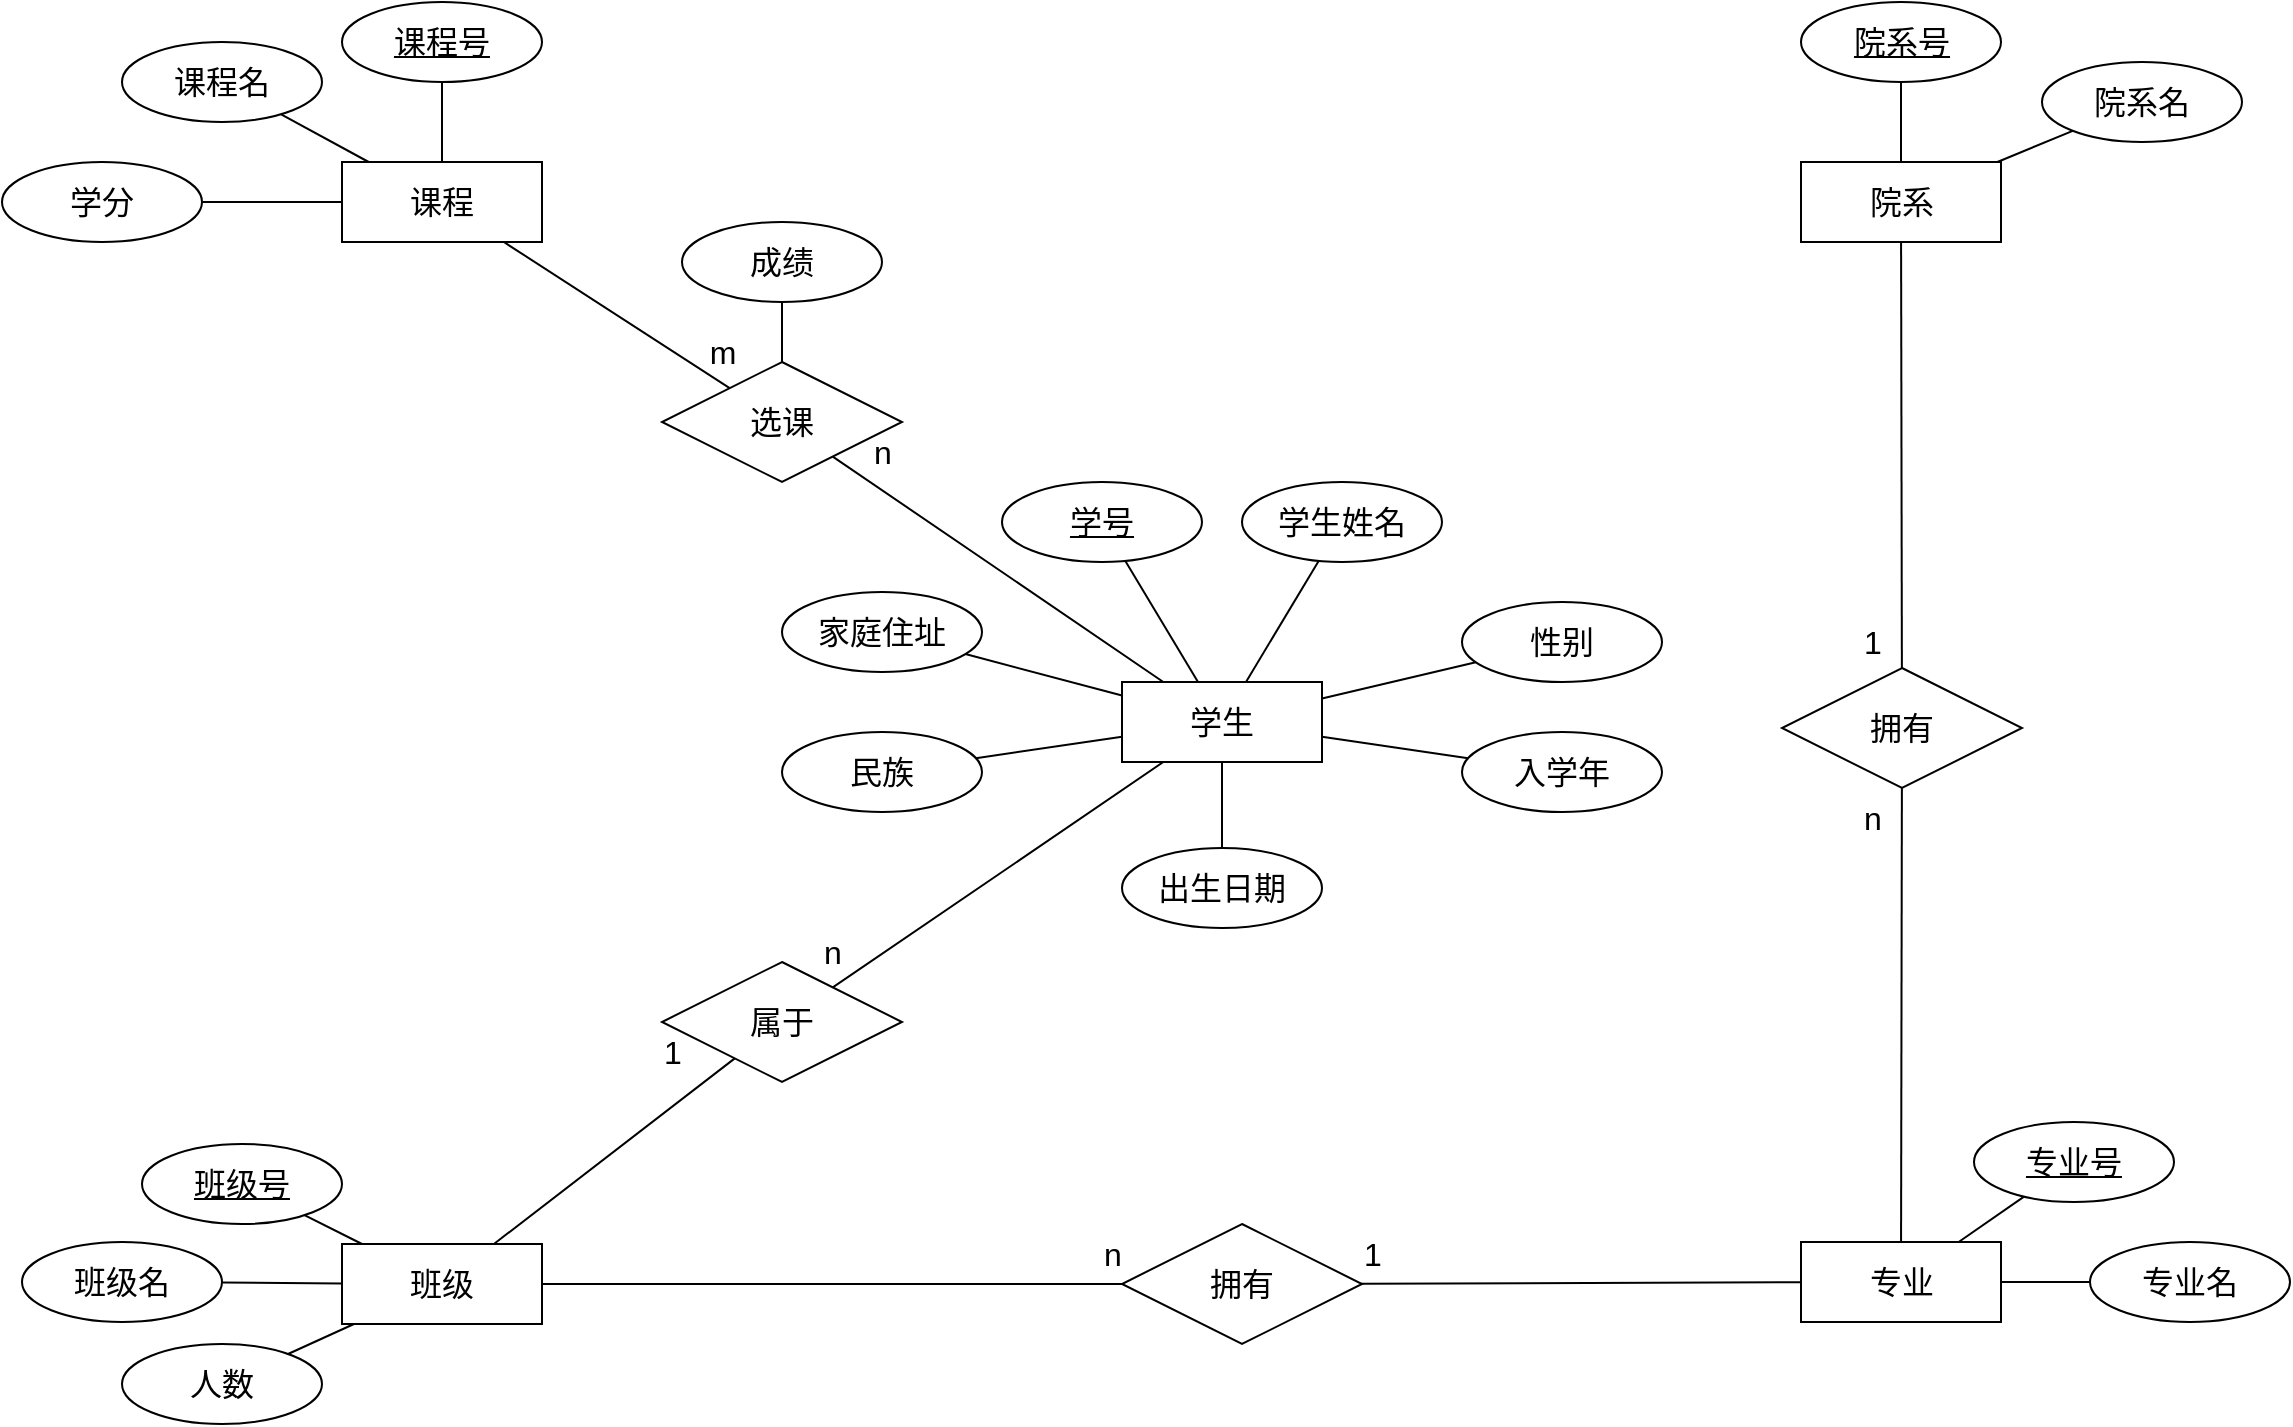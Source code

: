 <mxfile>
    <diagram id="QbHpFydEDHgJRGH1F0Vl" name="第 1 页">
        <mxGraphModel dx="2753" dy="1139" grid="1" gridSize="10" guides="1" tooltips="1" connect="1" arrows="1" fold="1" page="1" pageScale="1" pageWidth="827" pageHeight="1169" math="1" shadow="0">
            <root>
                <mxCell id="0"/>
                <mxCell id="1" parent="0"/>
                <mxCell id="27" style="edgeStyle=none;html=1;fontSize=16;endArrow=none;endFill=0;" parent="1" source="2" target="14" edge="1">
                    <mxGeometry relative="1" as="geometry"/>
                </mxCell>
                <mxCell id="28" style="edgeStyle=none;html=1;fontSize=16;endArrow=none;endFill=0;" parent="1" source="2" target="17" edge="1">
                    <mxGeometry relative="1" as="geometry"/>
                </mxCell>
                <mxCell id="30" style="edgeStyle=none;html=1;fontSize=16;endArrow=none;endFill=0;" parent="1" source="2" target="13" edge="1">
                    <mxGeometry relative="1" as="geometry"/>
                </mxCell>
                <mxCell id="31" style="edgeStyle=none;html=1;fontSize=16;endArrow=none;endFill=0;" parent="1" source="2" target="12" edge="1">
                    <mxGeometry relative="1" as="geometry"/>
                </mxCell>
                <mxCell id="32" style="edgeStyle=none;html=1;fontSize=16;endArrow=none;endFill=0;" parent="1" source="2" target="15" edge="1">
                    <mxGeometry relative="1" as="geometry"/>
                </mxCell>
                <mxCell id="33" style="edgeStyle=none;html=1;fontSize=16;endArrow=none;endFill=0;" parent="1" source="2" target="3" edge="1">
                    <mxGeometry relative="1" as="geometry"/>
                </mxCell>
                <mxCell id="34" style="edgeStyle=none;html=1;fontSize=16;endArrow=none;endFill=0;" parent="1" source="2" target="11" edge="1">
                    <mxGeometry relative="1" as="geometry"/>
                </mxCell>
                <mxCell id="68" style="edgeStyle=none;html=1;fontSize=16;endArrow=none;endFill=0;" parent="1" source="2" target="67" edge="1">
                    <mxGeometry relative="1" as="geometry"/>
                </mxCell>
                <mxCell id="2" value="学生" style="whiteSpace=wrap;html=1;align=center;rounded=0;fontSize=16;" parent="1" vertex="1">
                    <mxGeometry x="-110" y="560" width="100" height="40" as="geometry"/>
                </mxCell>
                <mxCell id="3" value="学生姓名" style="ellipse;whiteSpace=wrap;html=1;align=center;rounded=0;fontSize=16;" parent="1" vertex="1">
                    <mxGeometry x="-50" y="460" width="100" height="40" as="geometry"/>
                </mxCell>
                <mxCell id="11" value="&lt;u style=&quot;font-size: 16px;&quot;&gt;学号&lt;/u&gt;" style="ellipse;whiteSpace=wrap;html=1;align=center;rounded=0;fontSize=16;" parent="1" vertex="1">
                    <mxGeometry x="-170" y="460" width="100" height="40" as="geometry"/>
                </mxCell>
                <mxCell id="12" value="性别" style="ellipse;whiteSpace=wrap;html=1;align=center;rounded=0;fontSize=16;" parent="1" vertex="1">
                    <mxGeometry x="60" y="520" width="100" height="40" as="geometry"/>
                </mxCell>
                <mxCell id="13" value="出生日期" style="ellipse;whiteSpace=wrap;html=1;align=center;rounded=0;fontSize=16;" parent="1" vertex="1">
                    <mxGeometry x="-110" y="643" width="100" height="40" as="geometry"/>
                </mxCell>
                <mxCell id="14" value="民族" style="ellipse;whiteSpace=wrap;html=1;align=center;rounded=0;fontSize=16;" parent="1" vertex="1">
                    <mxGeometry x="-280" y="585" width="100" height="40" as="geometry"/>
                </mxCell>
                <mxCell id="15" value="入学年" style="ellipse;whiteSpace=wrap;html=1;align=center;rounded=0;fontSize=16;" parent="1" vertex="1">
                    <mxGeometry x="60" y="585" width="100" height="40" as="geometry"/>
                </mxCell>
                <mxCell id="44" style="edgeStyle=none;html=1;fontSize=16;endArrow=none;endFill=0;" parent="1" source="16" target="43" edge="1">
                    <mxGeometry relative="1" as="geometry"/>
                </mxCell>
                <mxCell id="45" style="edgeStyle=none;html=1;fontSize=16;endArrow=none;endFill=0;" parent="1" source="16" target="42" edge="1">
                    <mxGeometry relative="1" as="geometry"/>
                </mxCell>
                <mxCell id="46" style="edgeStyle=none;html=1;fontSize=16;endArrow=none;endFill=0;" parent="1" source="16" target="39" edge="1">
                    <mxGeometry relative="1" as="geometry"/>
                </mxCell>
                <mxCell id="16" value="课程" style="whiteSpace=wrap;html=1;align=center;rounded=0;fontSize=16;" parent="1" vertex="1">
                    <mxGeometry x="-500" y="300" width="100" height="40" as="geometry"/>
                </mxCell>
                <mxCell id="17" value="家庭住址" style="ellipse;whiteSpace=wrap;html=1;align=center;rounded=0;fontSize=16;" parent="1" vertex="1">
                    <mxGeometry x="-280" y="515" width="100" height="40" as="geometry"/>
                </mxCell>
                <mxCell id="25" value="" style="edgeStyle=none;html=1;fontSize=16;endArrow=none;endFill=0;" parent="1" source="18" target="21" edge="1">
                    <mxGeometry relative="1" as="geometry"/>
                </mxCell>
                <mxCell id="26" style="edgeStyle=none;html=1;fontSize=16;endArrow=none;endFill=0;" parent="1" source="18" target="16" edge="1">
                    <mxGeometry relative="1" as="geometry"/>
                </mxCell>
                <mxCell id="61" style="edgeStyle=none;html=1;fontSize=16;endArrow=none;endFill=0;" parent="1" source="18" target="2" edge="1">
                    <mxGeometry relative="1" as="geometry"/>
                </mxCell>
                <mxCell id="18" value="选课" style="shape=rhombus;perimeter=rhombusPerimeter;whiteSpace=wrap;html=1;align=center;fontSize=16;" parent="1" vertex="1">
                    <mxGeometry x="-340" y="400" width="120" height="60" as="geometry"/>
                </mxCell>
                <mxCell id="21" value="成绩" style="ellipse;whiteSpace=wrap;html=1;align=center;rounded=0;fontSize=16;" parent="1" vertex="1">
                    <mxGeometry x="-330" y="330" width="100" height="40" as="geometry"/>
                </mxCell>
                <mxCell id="37" value="&lt;u&gt;班级号&lt;/u&gt;" style="ellipse;whiteSpace=wrap;html=1;align=center;rounded=0;fontSize=16;" parent="1" vertex="1">
                    <mxGeometry x="-600" y="791" width="100" height="40" as="geometry"/>
                </mxCell>
                <mxCell id="38" value="班级名" style="ellipse;whiteSpace=wrap;html=1;align=center;rounded=0;fontSize=16;" parent="1" vertex="1">
                    <mxGeometry x="-660" y="840" width="100" height="40" as="geometry"/>
                </mxCell>
                <mxCell id="39" value="学分" style="ellipse;whiteSpace=wrap;html=1;align=center;rounded=0;fontSize=16;" parent="1" vertex="1">
                    <mxGeometry x="-670" y="300" width="100" height="40" as="geometry"/>
                </mxCell>
                <mxCell id="42" value="课程名" style="ellipse;whiteSpace=wrap;html=1;align=center;rounded=0;fontSize=16;" parent="1" vertex="1">
                    <mxGeometry x="-610" y="240" width="100" height="40" as="geometry"/>
                </mxCell>
                <mxCell id="43" value="&lt;u&gt;课程号&lt;/u&gt;" style="ellipse;whiteSpace=wrap;html=1;align=center;rounded=0;fontSize=16;" parent="1" vertex="1">
                    <mxGeometry x="-500" y="220" width="100" height="40" as="geometry"/>
                </mxCell>
                <mxCell id="49" style="edgeStyle=none;html=1;fontSize=16;endArrow=none;endFill=0;" parent="1" source="48" target="38" edge="1">
                    <mxGeometry relative="1" as="geometry"/>
                </mxCell>
                <mxCell id="50" style="edgeStyle=none;html=1;fontSize=16;endArrow=none;endFill=0;" parent="1" source="48" target="37" edge="1">
                    <mxGeometry relative="1" as="geometry"/>
                </mxCell>
                <mxCell id="63" style="edgeStyle=none;html=1;entryX=0;entryY=0.5;entryDx=0;entryDy=0;fontSize=16;endArrow=none;endFill=0;" parent="1" source="48" target="62" edge="1">
                    <mxGeometry relative="1" as="geometry"/>
                </mxCell>
                <mxCell id="48" value="班级" style="whiteSpace=wrap;html=1;align=center;rounded=0;fontSize=16;" parent="1" vertex="1">
                    <mxGeometry x="-500" y="841" width="100" height="40" as="geometry"/>
                </mxCell>
                <mxCell id="74" value="" style="edgeStyle=none;html=1;fontSize=16;endArrow=none;endFill=0;" parent="1" source="60" target="73" edge="1">
                    <mxGeometry relative="1" as="geometry"/>
                </mxCell>
                <mxCell id="76" style="edgeStyle=none;html=1;fontSize=16;endArrow=none;endFill=0;" parent="1" source="60" target="75" edge="1">
                    <mxGeometry relative="1" as="geometry"/>
                </mxCell>
                <mxCell id="60" value="专业" style="whiteSpace=wrap;html=1;align=center;rounded=0;fontSize=16;" parent="1" vertex="1">
                    <mxGeometry x="229.5" y="840" width="100" height="40" as="geometry"/>
                </mxCell>
                <mxCell id="64" style="edgeStyle=none;html=1;fontSize=16;endArrow=none;endFill=0;" parent="1" source="62" target="60" edge="1">
                    <mxGeometry relative="1" as="geometry"/>
                </mxCell>
                <mxCell id="62" value="拥有" style="shape=rhombus;perimeter=rhombusPerimeter;whiteSpace=wrap;html=1;align=center;fontSize=16;" parent="1" vertex="1">
                    <mxGeometry x="-110" y="831" width="120" height="60" as="geometry"/>
                </mxCell>
                <mxCell id="69" style="edgeStyle=none;html=1;fontSize=16;endArrow=none;endFill=0;" parent="1" source="67" target="48" edge="1">
                    <mxGeometry relative="1" as="geometry"/>
                </mxCell>
                <mxCell id="67" value="属于" style="shape=rhombus;perimeter=rhombusPerimeter;whiteSpace=wrap;html=1;align=center;fontSize=16;" parent="1" vertex="1">
                    <mxGeometry x="-340" y="700" width="120" height="60" as="geometry"/>
                </mxCell>
                <mxCell id="73" value="&lt;u&gt;专业号&lt;/u&gt;" style="ellipse;whiteSpace=wrap;html=1;align=center;rounded=0;fontSize=16;" parent="1" vertex="1">
                    <mxGeometry x="316" y="780" width="100" height="40" as="geometry"/>
                </mxCell>
                <mxCell id="75" value="专业名" style="ellipse;whiteSpace=wrap;html=1;align=center;rounded=0;fontSize=16;" parent="1" vertex="1">
                    <mxGeometry x="374" y="840" width="100" height="40" as="geometry"/>
                </mxCell>
                <mxCell id="82" style="edgeStyle=none;html=1;fontSize=16;endArrow=none;endFill=0;" parent="1" source="79" target="81" edge="1">
                    <mxGeometry relative="1" as="geometry"/>
                </mxCell>
                <mxCell id="79" value="院系" style="whiteSpace=wrap;html=1;align=center;rounded=0;fontSize=16;" parent="1" vertex="1">
                    <mxGeometry x="229.5" y="300" width="100" height="40" as="geometry"/>
                </mxCell>
                <mxCell id="83" style="edgeStyle=none;html=1;fontSize=16;endArrow=none;endFill=0;" parent="1" source="81" target="60" edge="1">
                    <mxGeometry relative="1" as="geometry"/>
                </mxCell>
                <mxCell id="81" value="拥有" style="shape=rhombus;perimeter=rhombusPerimeter;whiteSpace=wrap;html=1;align=center;fontSize=16;" parent="1" vertex="1">
                    <mxGeometry x="220" y="553" width="120" height="60" as="geometry"/>
                </mxCell>
                <mxCell id="102" value="n" style="text;html=1;align=center;verticalAlign=middle;resizable=0;points=[];autosize=1;strokeColor=none;fillColor=none;fontSize=16;" parent="1" vertex="1">
                    <mxGeometry x="-270" y="680" width="30" height="30" as="geometry"/>
                </mxCell>
                <mxCell id="103" value="n" style="text;html=1;align=center;verticalAlign=middle;resizable=0;points=[];autosize=1;strokeColor=none;fillColor=none;fontSize=16;" parent="1" vertex="1">
                    <mxGeometry x="-130" y="831" width="30" height="30" as="geometry"/>
                </mxCell>
                <mxCell id="104" value="n" style="text;html=1;align=center;verticalAlign=middle;resizable=0;points=[];autosize=1;strokeColor=none;fillColor=none;fontSize=16;" parent="1" vertex="1">
                    <mxGeometry x="250" y="613" width="30" height="30" as="geometry"/>
                </mxCell>
                <mxCell id="107" value="1" style="text;html=1;align=center;verticalAlign=middle;resizable=0;points=[];autosize=1;strokeColor=none;fillColor=none;fontSize=16;" parent="1" vertex="1">
                    <mxGeometry x="250" y="525" width="30" height="30" as="geometry"/>
                </mxCell>
                <mxCell id="108" value="1" style="text;html=1;align=center;verticalAlign=middle;resizable=0;points=[];autosize=1;strokeColor=none;fillColor=none;fontSize=16;" parent="1" vertex="1">
                    <mxGeometry y="831" width="30" height="30" as="geometry"/>
                </mxCell>
                <mxCell id="109" value="n" style="text;html=1;align=center;verticalAlign=middle;resizable=0;points=[];autosize=1;strokeColor=none;fillColor=none;fontSize=16;" parent="1" vertex="1">
                    <mxGeometry x="-245" y="430" width="30" height="30" as="geometry"/>
                </mxCell>
                <mxCell id="110" value="m" style="text;html=1;align=center;verticalAlign=middle;resizable=0;points=[];autosize=1;strokeColor=none;fillColor=none;fontSize=16;" parent="1" vertex="1">
                    <mxGeometry x="-330" y="380" width="40" height="30" as="geometry"/>
                </mxCell>
                <mxCell id="111" value="1" style="text;html=1;align=center;verticalAlign=middle;resizable=0;points=[];autosize=1;strokeColor=none;fillColor=none;fontSize=16;" parent="1" vertex="1">
                    <mxGeometry x="-350" y="730" width="30" height="30" as="geometry"/>
                </mxCell>
                <mxCell id="117" style="edgeStyle=none;html=1;fontSize=16;endArrow=none;endFill=0;" parent="1" source="115" target="79" edge="1">
                    <mxGeometry relative="1" as="geometry"/>
                </mxCell>
                <mxCell id="115" value="&lt;u&gt;院系号&lt;/u&gt;" style="ellipse;whiteSpace=wrap;html=1;align=center;rounded=0;fontSize=16;" parent="1" vertex="1">
                    <mxGeometry x="229.5" y="220" width="100" height="40" as="geometry"/>
                </mxCell>
                <mxCell id="118" style="edgeStyle=none;html=1;fontSize=16;endArrow=none;endFill=0;" parent="1" source="116" target="79" edge="1">
                    <mxGeometry relative="1" as="geometry"/>
                </mxCell>
                <mxCell id="116" value="院系名" style="ellipse;whiteSpace=wrap;html=1;align=center;rounded=0;fontSize=16;" parent="1" vertex="1">
                    <mxGeometry x="350" y="250" width="100" height="40" as="geometry"/>
                </mxCell>
                <mxCell id="120" style="edgeStyle=none;html=1;fontSize=16;endArrow=none;endFill=0;" parent="1" source="119" target="48" edge="1">
                    <mxGeometry relative="1" as="geometry"/>
                </mxCell>
                <mxCell id="119" value="人数" style="ellipse;whiteSpace=wrap;html=1;align=center;rounded=0;fontSize=16;" parent="1" vertex="1">
                    <mxGeometry x="-610" y="891" width="100" height="40" as="geometry"/>
                </mxCell>
            </root>
        </mxGraphModel>
    </diagram>
</mxfile>